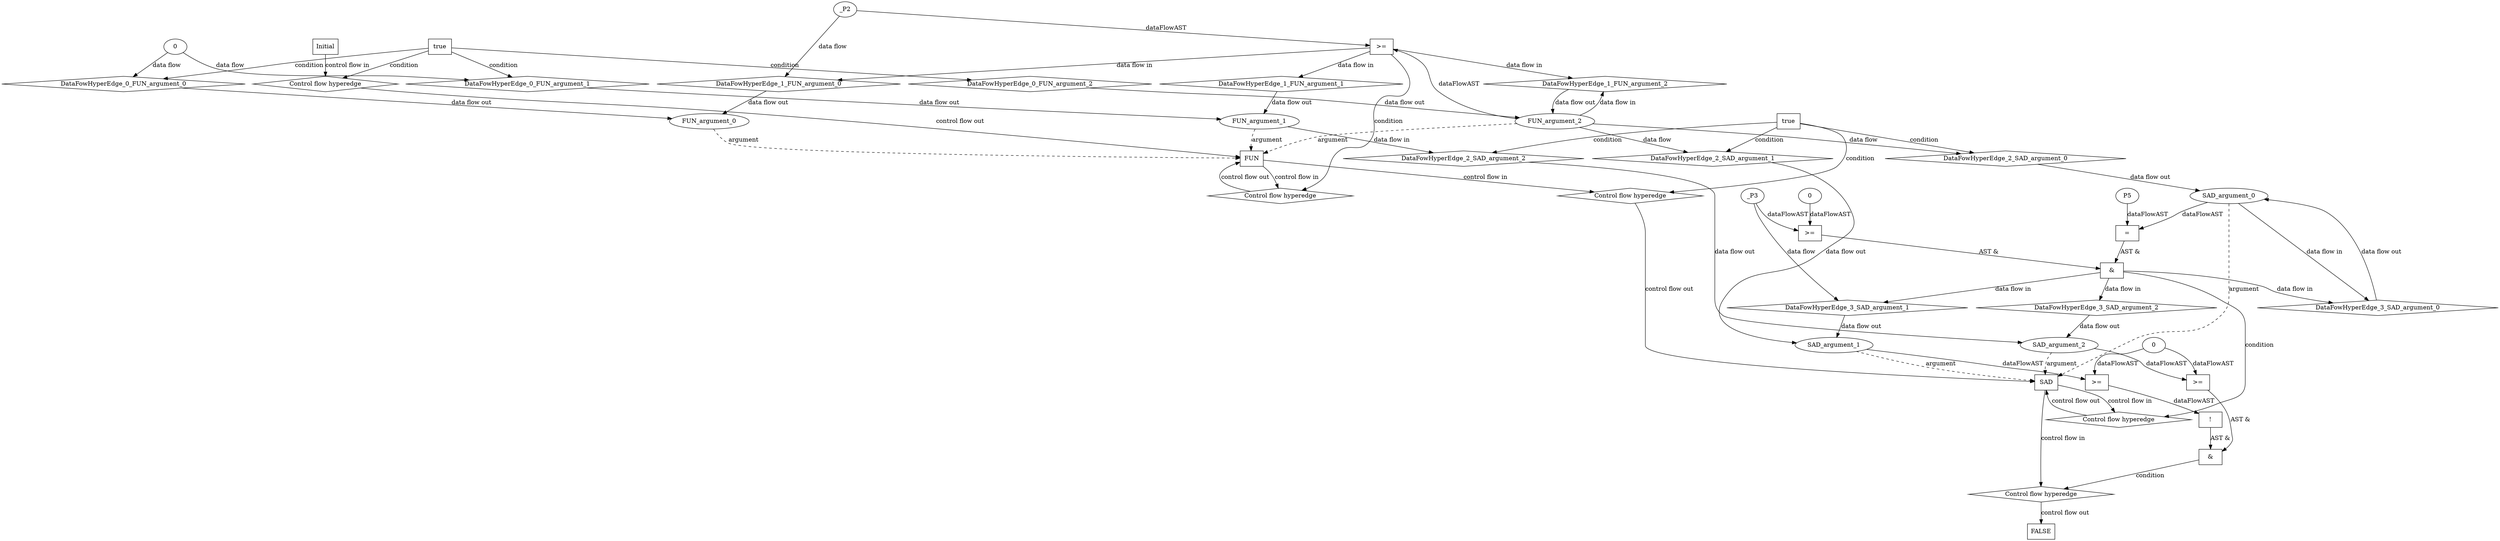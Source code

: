 digraph dag {
"FUN" [label="FUN" nodeName="FUN" class=cfn  shape="rect"];
"SAD" [label="SAD" nodeName="SAD" class=cfn  shape="rect"];
FALSE [label="FALSE" nodeName=FALSE class=cfn  shape="rect"];
Initial [label="Initial" nodeName=Initial class=cfn  shape="rect"];
ControlFowHyperEdge_0 [label="Control flow hyperedge" nodeName=ControlFowHyperEdge_0 class=controlFlowHyperEdge shape="diamond"];
"Initial" -> ControlFowHyperEdge_0 [label="control flow in"]
ControlFowHyperEdge_0 -> "FUN" [label="control flow out"]
ControlFowHyperEdge_1 [label="Control flow hyperedge" nodeName=ControlFowHyperEdge_1 class=controlFlowHyperEdge shape="diamond"];
"FUN" -> ControlFowHyperEdge_1 [label="control flow in"]
ControlFowHyperEdge_1 -> "FUN" [label="control flow out"]
ControlFowHyperEdge_2 [label="Control flow hyperedge" nodeName=ControlFowHyperEdge_2 class=controlFlowHyperEdge shape="diamond"];
"FUN" -> ControlFowHyperEdge_2 [label="control flow in"]
ControlFowHyperEdge_2 -> "SAD" [label="control flow out"]
ControlFowHyperEdge_3 [label="Control flow hyperedge" nodeName=ControlFowHyperEdge_3 class=controlFlowHyperEdge shape="diamond"];
"SAD" -> ControlFowHyperEdge_3 [label="control flow in"]
ControlFowHyperEdge_3 -> "SAD" [label="control flow out"]
ControlFowHyperEdge_4 [label="Control flow hyperedge" nodeName=ControlFowHyperEdge_4 class=controlFlowHyperEdge shape="diamond"];
"SAD" -> ControlFowHyperEdge_4 [label="control flow in"]
ControlFowHyperEdge_4 -> "FALSE" [label="control flow out"]
"FUN_argument_0" [label="FUN_argument_0" nodeName=argument0 class=argument  head="FUN" shape="oval"];
"FUN_argument_0" -> "FUN"[label="argument" style="dashed"]
"FUN_argument_1" [label="FUN_argument_1" nodeName=argument1 class=argument  head="FUN" shape="oval"];
"FUN_argument_1" -> "FUN"[label="argument" style="dashed"]
"FUN_argument_2" [label="FUN_argument_2" nodeName=argument2 class=argument  head="FUN" shape="oval"];
"FUN_argument_2" -> "FUN"[label="argument" style="dashed"]
"SAD_argument_0" [label="SAD_argument_0" nodeName=argument0 class=argument  head="SAD" shape="oval"];
"SAD_argument_0" -> "SAD"[label="argument" style="dashed"]
"SAD_argument_1" [label="SAD_argument_1" nodeName=argument1 class=argument  head="SAD" shape="oval"];
"SAD_argument_1" -> "SAD"[label="argument" style="dashed"]
"SAD_argument_2" [label="SAD_argument_2" nodeName=argument2 class=argument  head="SAD" shape="oval"];
"SAD_argument_2" -> "SAD"[label="argument" style="dashed"]

"true_0" [label="true" nodeName="true_0" class=true shape="rect"];
"true_0" -> "ControlFowHyperEdge_0" [label="condition"];
"xxxFUN___Initial_0xxxdataFlow_0_node_0" [label="0" nodeName="xxxFUN___Initial_0xxxdataFlow_0_node_0" class=Literal ];

"xxxFUN___Initial_0xxxdataFlow_0_node_0" -> "DataFowHyperEdge_0_FUN_argument_0" [label="data flow"];

"xxxFUN___Initial_0xxxdataFlow_0_node_0" -> "DataFowHyperEdge_0_FUN_argument_1" [label="data flow"];
"xxxFUN___FUN_1xxxguard_0_node_0" [label=">=" nodeName="xxxFUN___FUN_1xxxguard_0_node_0" class=Operator  shape="rect"];
"FUN_argument_2" -> "xxxFUN___FUN_1xxxguard_0_node_0"[label="dataFlowAST"]
"xxxFUN___FUN_1xxxdataFlow_0_node_0" -> "xxxFUN___FUN_1xxxguard_0_node_0"[label="dataFlowAST"]

"xxxFUN___FUN_1xxxguard_0_node_0" -> "ControlFowHyperEdge_1" [label="condition"];
"xxxFUN___FUN_1xxxdataFlow_0_node_0" [label="_P2" nodeName="xxxFUN___FUN_1xxxdataFlow_0_node_0" class=Constant ];

"xxxFUN___FUN_1xxxdataFlow_0_node_0" -> "DataFowHyperEdge_1_FUN_argument_0" [label="data flow"];
"true_2" [label="true" nodeName="true_2" class=true shape="rect"];
"true_2" -> "ControlFowHyperEdge_2" [label="condition"];

"FUN_argument_2" -> "DataFowHyperEdge_2_SAD_argument_0" [label="data flow"];

"FUN_argument_2" -> "DataFowHyperEdge_2_SAD_argument_1" [label="data flow"];
"xxxSAD___SAD_3xxx_and" [label="&" nodeName="xxxSAD___SAD_3xxx_and" class=Operator shape="rect"];
"xxxSAD___SAD_3xxxguard_0_node_0" [label=">=" nodeName="xxxSAD___SAD_3xxxguard_0_node_0" class=Operator  shape="rect"];
"xxxSAD___SAD_3xxxguard_0_node_2" [label="0" nodeName="xxxSAD___SAD_3xxxguard_0_node_2" class=Literal ];
"xxxSAD___SAD_3xxxdataFlow_0_node_0" -> "xxxSAD___SAD_3xxxguard_0_node_0"[label="dataFlowAST"]
"xxxSAD___SAD_3xxxguard_0_node_2" -> "xxxSAD___SAD_3xxxguard_0_node_0"[label="dataFlowAST"]

"xxxSAD___SAD_3xxxguard_0_node_0" -> "xxxSAD___SAD_3xxx_and" [label="AST &"];
"xxxSAD___SAD_3xxxguard1_node_0" [label="=" nodeName="xxxSAD___SAD_3xxxguard1_node_0" class=Operator  shape="rect"];
"xxxSAD___SAD_3xxxguard1_node_1" [label="P5" nodeName="xxxSAD___SAD_3xxxguard1_node_1" class=Constant ];
"xxxSAD___SAD_3xxxguard1_node_1" -> "xxxSAD___SAD_3xxxguard1_node_0"[label="dataFlowAST"]
"SAD_argument_0" -> "xxxSAD___SAD_3xxxguard1_node_0"[label="dataFlowAST"]

"xxxSAD___SAD_3xxxguard1_node_0" -> "xxxSAD___SAD_3xxx_and" [label="AST &"];
"xxxSAD___SAD_3xxx_and" -> "ControlFowHyperEdge_3" [label="condition"];
"xxxSAD___SAD_3xxxdataFlow_0_node_0" [label="_P3" nodeName="xxxSAD___SAD_3xxxdataFlow_0_node_0" class=Constant ];

"xxxSAD___SAD_3xxxdataFlow_0_node_0" -> "DataFowHyperEdge_3_SAD_argument_1" [label="data flow"];
"xxxFALSE___SAD_4xxx_and" [label="&" nodeName="xxxFALSE___SAD_4xxx_and" class=Operator shape="rect"];
"xxxFALSE___SAD_4xxxguard_0_node_0" [label=">=" nodeName="xxxFALSE___SAD_4xxxguard_0_node_0" class=Operator  shape="rect"];
"xxxFALSE___SAD_4xxxguard_0_node_1" [label="0" nodeName="xxxFALSE___SAD_4xxxguard_0_node_1" class=Literal ];
"xxxFALSE___SAD_4xxxguard_0_node_1" -> "xxxFALSE___SAD_4xxxguard_0_node_0"[label="dataFlowAST"]
"SAD_argument_2" -> "xxxFALSE___SAD_4xxxguard_0_node_0"[label="dataFlowAST"]

"xxxFALSE___SAD_4xxxguard_0_node_0" -> "xxxFALSE___SAD_4xxx_and" [label="AST &"];
"xxxFALSE___SAD_4xxxguard1_node_0" [label="!" nodeName="xxxFALSE___SAD_4xxxguard1_node_0" class=Operator shape="rect"];
"xxxFALSE___SAD_4xxxguard1_node_1" [label=">=" nodeName="xxxFALSE___SAD_4xxxguard1_node_1" class=Operator  shape="rect"];
"xxxFALSE___SAD_4xxxguard1_node_1" -> "xxxFALSE___SAD_4xxxguard1_node_0"[label="dataFlowAST"]
"xxxFALSE___SAD_4xxxguard_0_node_1" -> "xxxFALSE___SAD_4xxxguard1_node_1"[label="dataFlowAST"]
"SAD_argument_1" -> "xxxFALSE___SAD_4xxxguard1_node_1"[label="dataFlowAST"]

"xxxFALSE___SAD_4xxxguard1_node_0" -> "xxxFALSE___SAD_4xxx_and" [label="AST &"];
"xxxFALSE___SAD_4xxx_and" -> "ControlFowHyperEdge_4" [label="condition"];
"DataFowHyperEdge_0_FUN_argument_0" [label="DataFowHyperEdge_0_FUN_argument_0" nodeName="DataFowHyperEdge_0_FUN_argument_0" class=DataFlowHyperedge shape="diamond"];
"DataFowHyperEdge_0_FUN_argument_0" -> "FUN_argument_0"[label="data flow out"]
"true_0" -> "DataFowHyperEdge_0_FUN_argument_0" [label="condition"];
"DataFowHyperEdge_0_FUN_argument_1" [label="DataFowHyperEdge_0_FUN_argument_1" nodeName="DataFowHyperEdge_0_FUN_argument_1" class=DataFlowHyperedge shape="diamond"];
"DataFowHyperEdge_0_FUN_argument_1" -> "FUN_argument_1"[label="data flow out"]
"true_0" -> "DataFowHyperEdge_0_FUN_argument_1" [label="condition"];
"DataFowHyperEdge_0_FUN_argument_2" [label="DataFowHyperEdge_0_FUN_argument_2" nodeName="DataFowHyperEdge_0_FUN_argument_2" class=DataFlowHyperedge shape="diamond"];
"DataFowHyperEdge_0_FUN_argument_2" -> "FUN_argument_2"[label="data flow out"]
"true_0" -> "DataFowHyperEdge_0_FUN_argument_2" [label="condition"];
"DataFowHyperEdge_1_FUN_argument_0" [label="DataFowHyperEdge_1_FUN_argument_0" nodeName="DataFowHyperEdge_1_FUN_argument_0" class=DataFlowHyperedge shape="diamond"];
"DataFowHyperEdge_1_FUN_argument_0" -> "FUN_argument_0"[label="data flow out"]
"xxxFUN___FUN_1xxxguard_0_node_0" -> "DataFowHyperEdge_1_FUN_argument_0"[label="data flow in"]
"DataFowHyperEdge_1_FUN_argument_1" [label="DataFowHyperEdge_1_FUN_argument_1" nodeName="DataFowHyperEdge_1_FUN_argument_1" class=DataFlowHyperedge shape="diamond"];
"DataFowHyperEdge_1_FUN_argument_1" -> "FUN_argument_1"[label="data flow out"]
"xxxFUN___FUN_1xxxguard_0_node_0" -> "DataFowHyperEdge_1_FUN_argument_1"[label="data flow in"]
"DataFowHyperEdge_1_FUN_argument_2" [label="DataFowHyperEdge_1_FUN_argument_2" nodeName="DataFowHyperEdge_1_FUN_argument_2" class=DataFlowHyperedge shape="diamond"];
"DataFowHyperEdge_1_FUN_argument_2" -> "FUN_argument_2"[label="data flow out"]
"xxxFUN___FUN_1xxxguard_0_node_0" -> "DataFowHyperEdge_1_FUN_argument_2"[label="data flow in"]
"DataFowHyperEdge_2_SAD_argument_0" [label="DataFowHyperEdge_2_SAD_argument_0" nodeName="DataFowHyperEdge_2_SAD_argument_0" class=DataFlowHyperedge shape="diamond"];
"DataFowHyperEdge_2_SAD_argument_0" -> "SAD_argument_0"[label="data flow out"]
"true_2" -> "DataFowHyperEdge_2_SAD_argument_0" [label="condition"];
"DataFowHyperEdge_2_SAD_argument_1" [label="DataFowHyperEdge_2_SAD_argument_1" nodeName="DataFowHyperEdge_2_SAD_argument_1" class=DataFlowHyperedge shape="diamond"];
"DataFowHyperEdge_2_SAD_argument_1" -> "SAD_argument_1"[label="data flow out"]
"true_2" -> "DataFowHyperEdge_2_SAD_argument_1" [label="condition"];
"DataFowHyperEdge_2_SAD_argument_2" [label="DataFowHyperEdge_2_SAD_argument_2" nodeName="DataFowHyperEdge_2_SAD_argument_2" class=DataFlowHyperedge shape="diamond"];
"DataFowHyperEdge_2_SAD_argument_2" -> "SAD_argument_2"[label="data flow out"]
"true_2" -> "DataFowHyperEdge_2_SAD_argument_2" [label="condition"];
"DataFowHyperEdge_3_SAD_argument_0" [label="DataFowHyperEdge_3_SAD_argument_0" nodeName="DataFowHyperEdge_3_SAD_argument_0" class=DataFlowHyperedge shape="diamond"];
"DataFowHyperEdge_3_SAD_argument_0" -> "SAD_argument_0"[label="data flow out"]
"xxxSAD___SAD_3xxx_and" -> "DataFowHyperEdge_3_SAD_argument_0"[label="data flow in"]
"DataFowHyperEdge_3_SAD_argument_1" [label="DataFowHyperEdge_3_SAD_argument_1" nodeName="DataFowHyperEdge_3_SAD_argument_1" class=DataFlowHyperedge shape="diamond"];
"DataFowHyperEdge_3_SAD_argument_1" -> "SAD_argument_1"[label="data flow out"]
"xxxSAD___SAD_3xxx_and" -> "DataFowHyperEdge_3_SAD_argument_1"[label="data flow in"]
"DataFowHyperEdge_3_SAD_argument_2" [label="DataFowHyperEdge_3_SAD_argument_2" nodeName="DataFowHyperEdge_3_SAD_argument_2" class=DataFlowHyperedge shape="diamond"];
"DataFowHyperEdge_3_SAD_argument_2" -> "SAD_argument_2"[label="data flow out"]
"xxxSAD___SAD_3xxx_and" -> "DataFowHyperEdge_3_SAD_argument_2"[label="data flow in"]
"FUN_argument_2" -> "DataFowHyperEdge_1_FUN_argument_2"[label="data flow in"]
"FUN_argument_1" -> "DataFowHyperEdge_2_SAD_argument_2"[label="data flow in"]
"SAD_argument_0" -> "DataFowHyperEdge_3_SAD_argument_0"[label="data flow in"]




}
